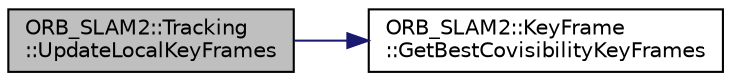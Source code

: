 digraph "ORB_SLAM2::Tracking::UpdateLocalKeyFrames"
{
  edge [fontname="Helvetica",fontsize="10",labelfontname="Helvetica",labelfontsize="10"];
  node [fontname="Helvetica",fontsize="10",shape=record];
  rankdir="LR";
  Node337 [label="ORB_SLAM2::Tracking\l::UpdateLocalKeyFrames",height=0.2,width=0.4,color="black", fillcolor="grey75", style="filled", fontcolor="black"];
  Node337 -> Node338 [color="midnightblue",fontsize="10",style="solid",fontname="Helvetica"];
  Node338 [label="ORB_SLAM2::KeyFrame\l::GetBestCovisibilityKeyFrames",height=0.2,width=0.4,color="black", fillcolor="white", style="filled",URL="$class_o_r_b___s_l_a_m2_1_1_key_frame.html#a2ecb2df01af804fb727c93948a28475f",tooltip="得到与该关键帧连接的前N个关键帧(已按权值排序) "];
}
